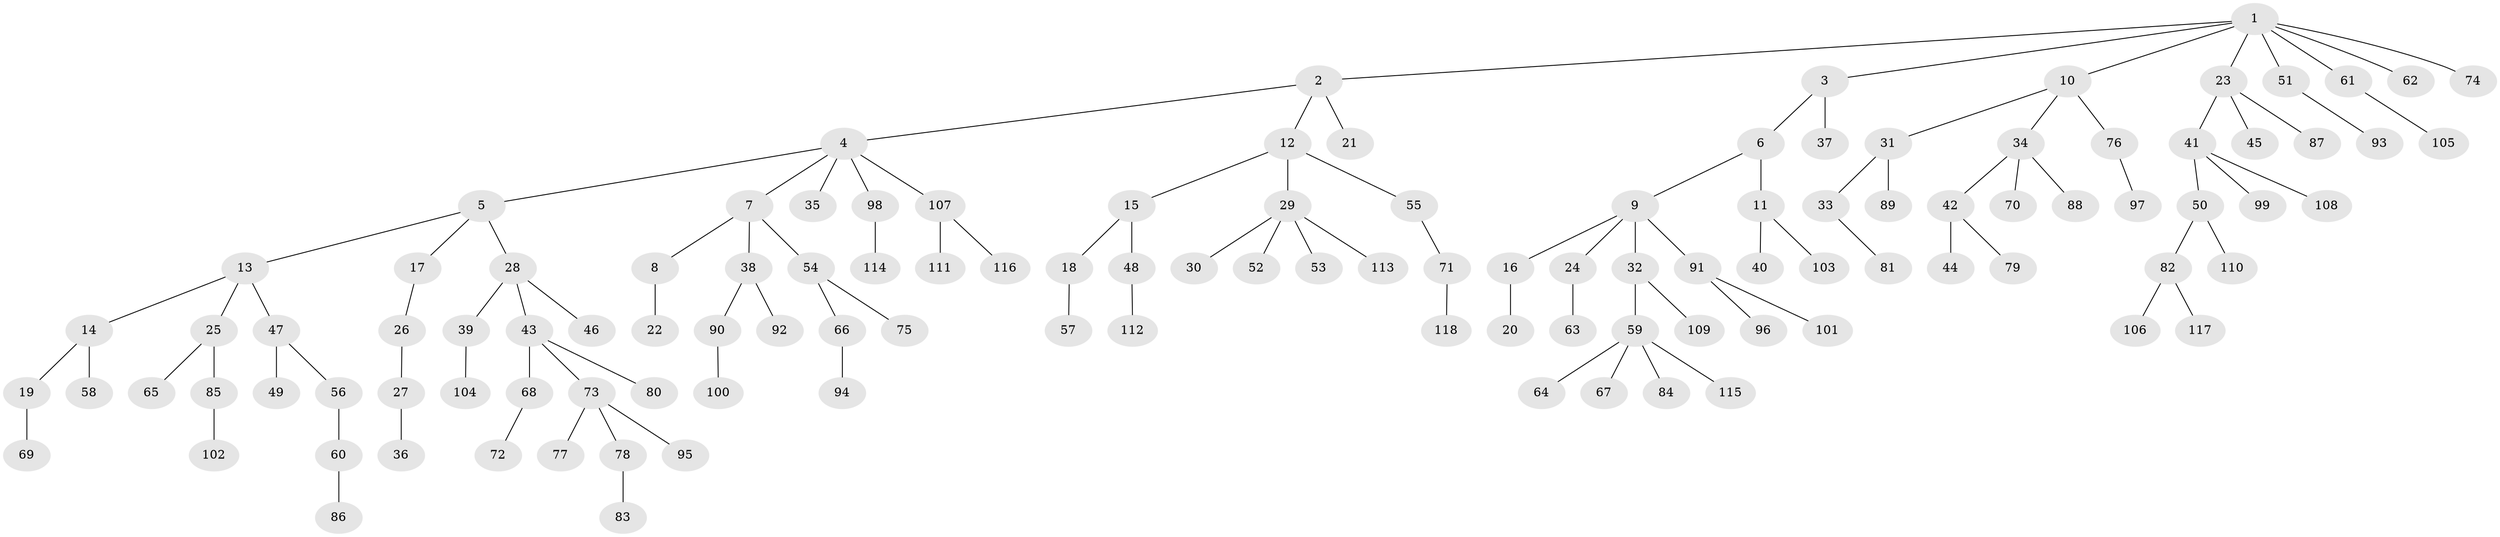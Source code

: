 // Generated by graph-tools (version 1.1) at 2025/36/03/09/25 02:36:38]
// undirected, 118 vertices, 117 edges
graph export_dot {
graph [start="1"]
  node [color=gray90,style=filled];
  1;
  2;
  3;
  4;
  5;
  6;
  7;
  8;
  9;
  10;
  11;
  12;
  13;
  14;
  15;
  16;
  17;
  18;
  19;
  20;
  21;
  22;
  23;
  24;
  25;
  26;
  27;
  28;
  29;
  30;
  31;
  32;
  33;
  34;
  35;
  36;
  37;
  38;
  39;
  40;
  41;
  42;
  43;
  44;
  45;
  46;
  47;
  48;
  49;
  50;
  51;
  52;
  53;
  54;
  55;
  56;
  57;
  58;
  59;
  60;
  61;
  62;
  63;
  64;
  65;
  66;
  67;
  68;
  69;
  70;
  71;
  72;
  73;
  74;
  75;
  76;
  77;
  78;
  79;
  80;
  81;
  82;
  83;
  84;
  85;
  86;
  87;
  88;
  89;
  90;
  91;
  92;
  93;
  94;
  95;
  96;
  97;
  98;
  99;
  100;
  101;
  102;
  103;
  104;
  105;
  106;
  107;
  108;
  109;
  110;
  111;
  112;
  113;
  114;
  115;
  116;
  117;
  118;
  1 -- 2;
  1 -- 3;
  1 -- 10;
  1 -- 23;
  1 -- 51;
  1 -- 61;
  1 -- 62;
  1 -- 74;
  2 -- 4;
  2 -- 12;
  2 -- 21;
  3 -- 6;
  3 -- 37;
  4 -- 5;
  4 -- 7;
  4 -- 35;
  4 -- 98;
  4 -- 107;
  5 -- 13;
  5 -- 17;
  5 -- 28;
  6 -- 9;
  6 -- 11;
  7 -- 8;
  7 -- 38;
  7 -- 54;
  8 -- 22;
  9 -- 16;
  9 -- 24;
  9 -- 32;
  9 -- 91;
  10 -- 31;
  10 -- 34;
  10 -- 76;
  11 -- 40;
  11 -- 103;
  12 -- 15;
  12 -- 29;
  12 -- 55;
  13 -- 14;
  13 -- 25;
  13 -- 47;
  14 -- 19;
  14 -- 58;
  15 -- 18;
  15 -- 48;
  16 -- 20;
  17 -- 26;
  18 -- 57;
  19 -- 69;
  23 -- 41;
  23 -- 45;
  23 -- 87;
  24 -- 63;
  25 -- 65;
  25 -- 85;
  26 -- 27;
  27 -- 36;
  28 -- 39;
  28 -- 43;
  28 -- 46;
  29 -- 30;
  29 -- 52;
  29 -- 53;
  29 -- 113;
  31 -- 33;
  31 -- 89;
  32 -- 59;
  32 -- 109;
  33 -- 81;
  34 -- 42;
  34 -- 70;
  34 -- 88;
  38 -- 90;
  38 -- 92;
  39 -- 104;
  41 -- 50;
  41 -- 99;
  41 -- 108;
  42 -- 44;
  42 -- 79;
  43 -- 68;
  43 -- 73;
  43 -- 80;
  47 -- 49;
  47 -- 56;
  48 -- 112;
  50 -- 82;
  50 -- 110;
  51 -- 93;
  54 -- 66;
  54 -- 75;
  55 -- 71;
  56 -- 60;
  59 -- 64;
  59 -- 67;
  59 -- 84;
  59 -- 115;
  60 -- 86;
  61 -- 105;
  66 -- 94;
  68 -- 72;
  71 -- 118;
  73 -- 77;
  73 -- 78;
  73 -- 95;
  76 -- 97;
  78 -- 83;
  82 -- 106;
  82 -- 117;
  85 -- 102;
  90 -- 100;
  91 -- 96;
  91 -- 101;
  98 -- 114;
  107 -- 111;
  107 -- 116;
}
